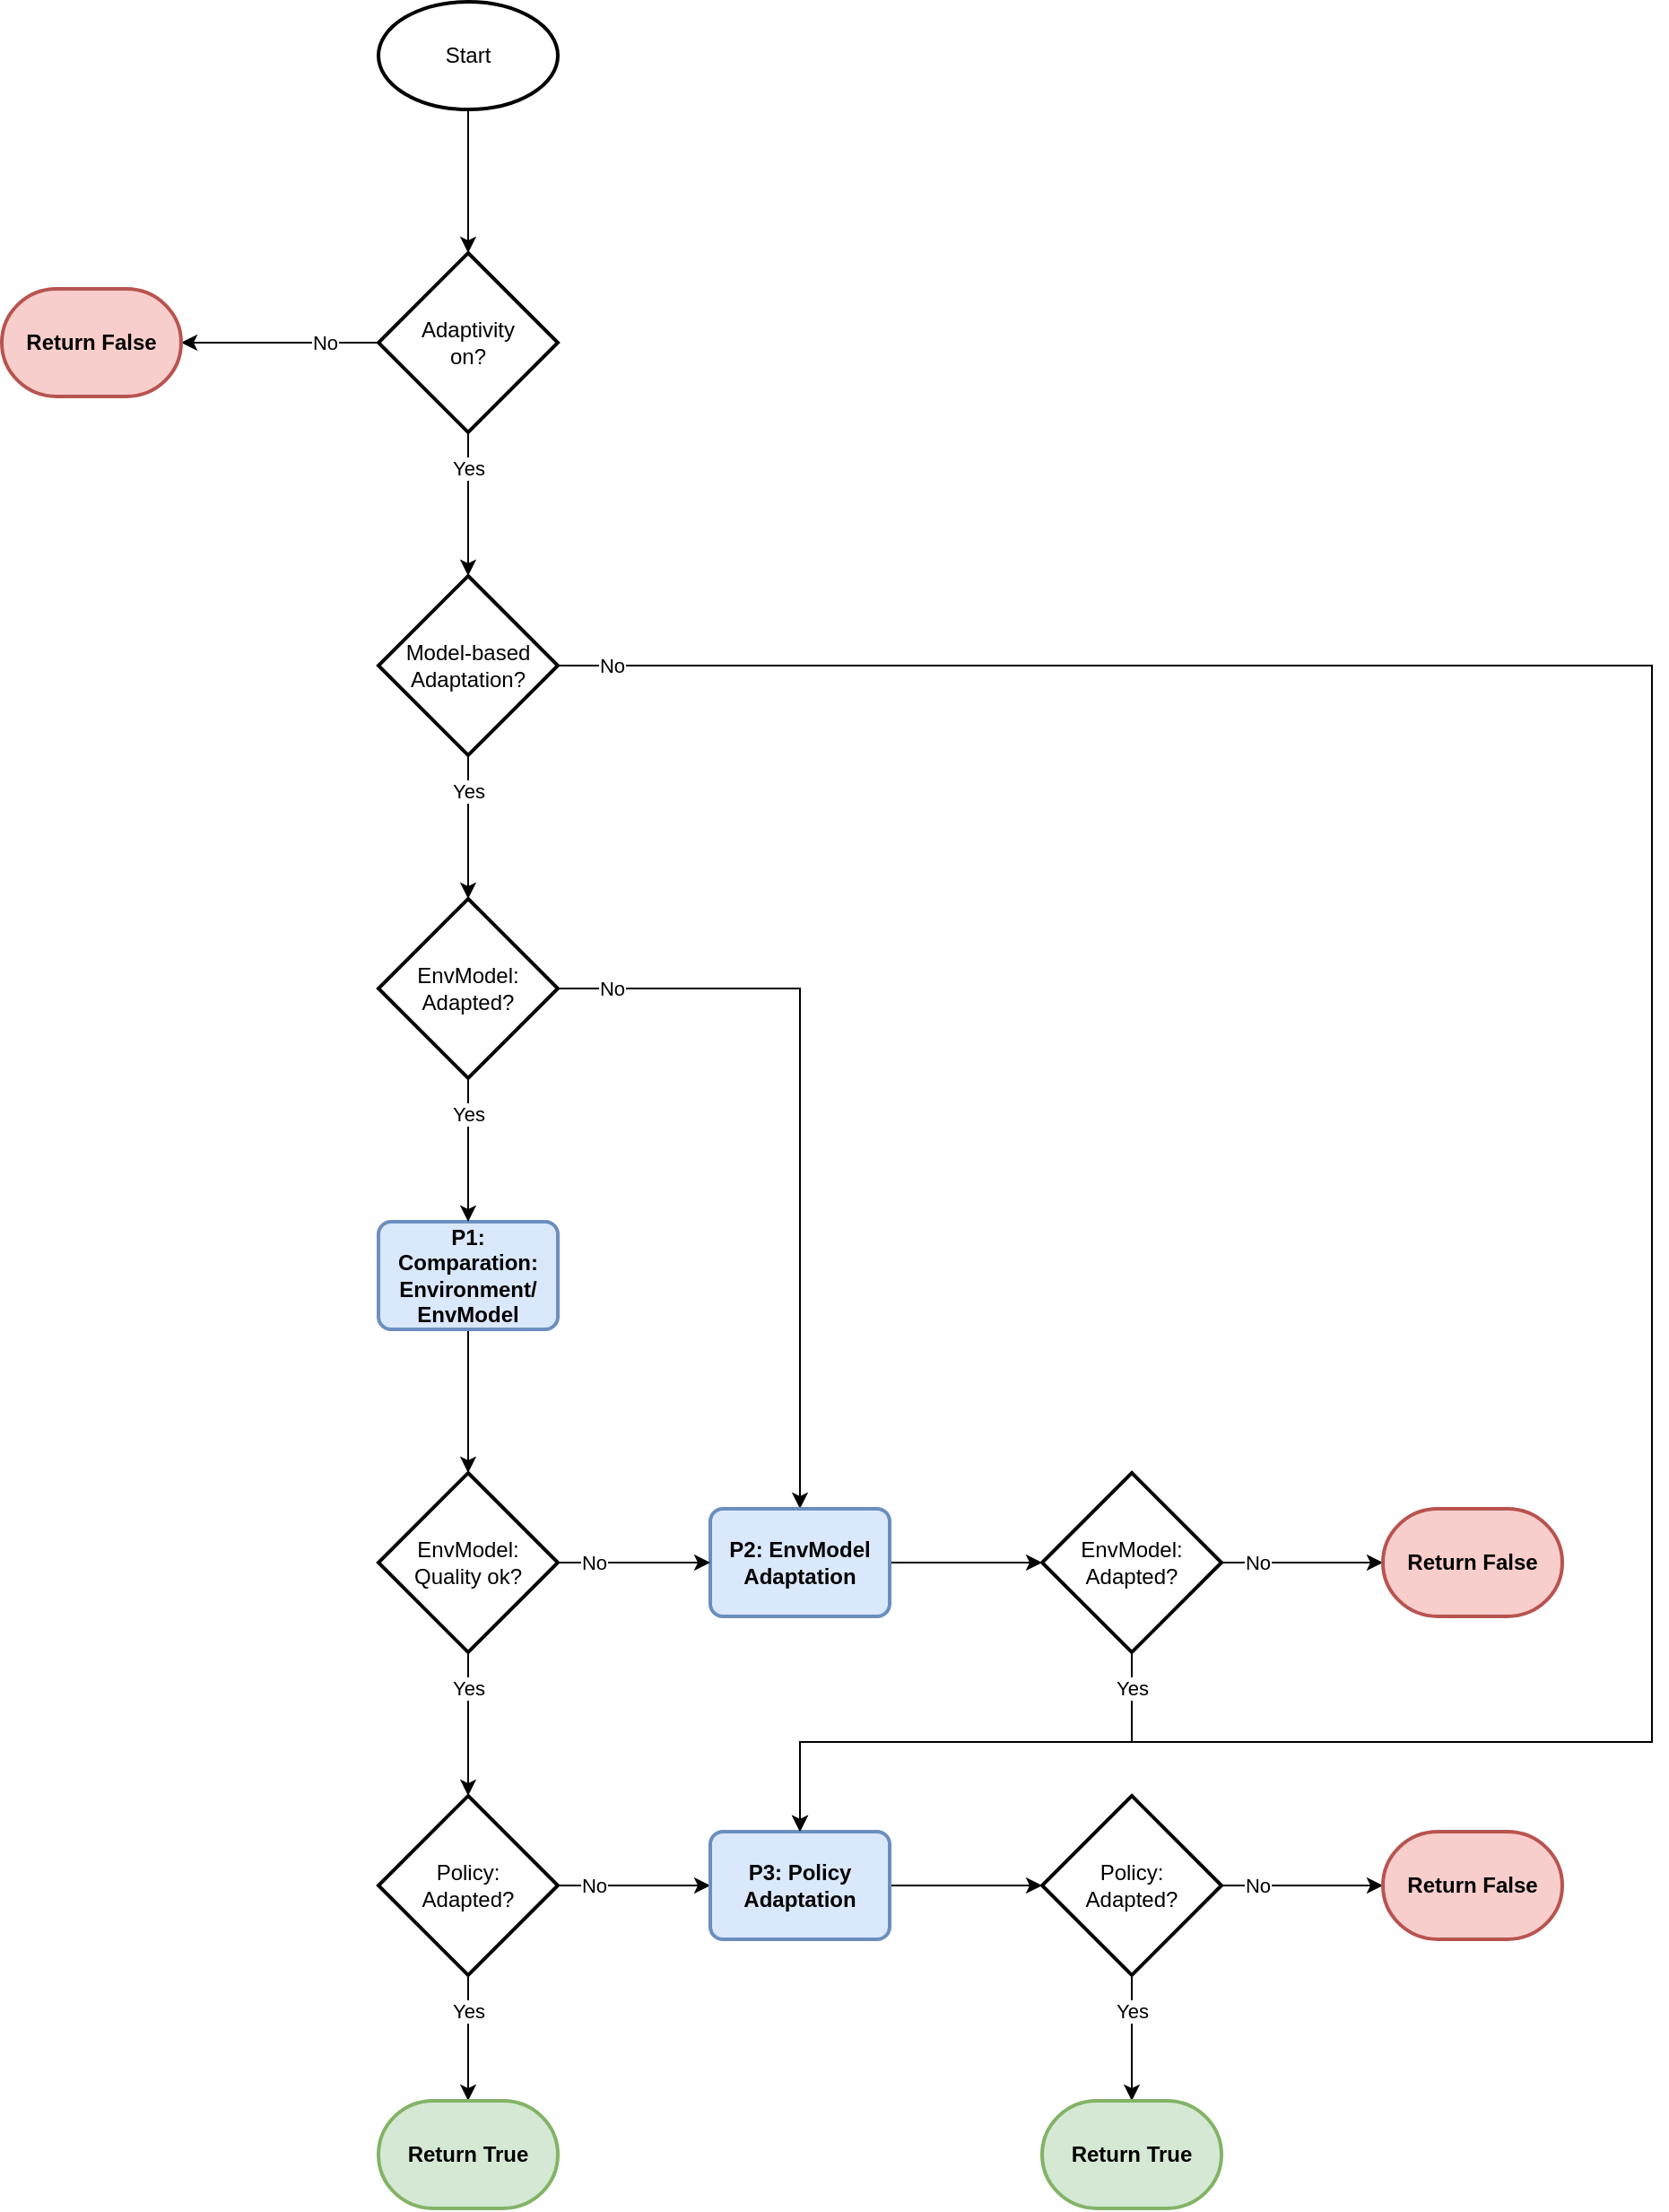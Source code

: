 <mxfile version="14.9.6" type="device"><diagram id="C5RBs43oDa-KdzZeNtuy" name="Page-1"><mxGraphModel dx="2856" dy="1209" grid="1" gridSize="10" guides="1" tooltips="1" connect="1" arrows="1" fold="1" page="1" pageScale="1" pageWidth="1169" pageHeight="1654" math="0" shadow="0"><root><mxCell id="WIyWlLk6GJQsqaUBKTNV-0"/><mxCell id="WIyWlLk6GJQsqaUBKTNV-1" parent="WIyWlLk6GJQsqaUBKTNV-0"/><mxCell id="0M0FftbfuR0LJJCFjt2--46" value="" style="edgeStyle=orthogonalEdgeStyle;rounded=0;orthogonalLoop=1;jettySize=auto;html=1;" parent="WIyWlLk6GJQsqaUBKTNV-1" source="0M0FftbfuR0LJJCFjt2--0" target="0M0FftbfuR0LJJCFjt2--1" edge="1"><mxGeometry relative="1" as="geometry"/></mxCell><mxCell id="0M0FftbfuR0LJJCFjt2--0" value="Start" style="strokeWidth=2;html=1;shape=mxgraph.flowchart.start_1;whiteSpace=wrap;" parent="WIyWlLk6GJQsqaUBKTNV-1" vertex="1"><mxGeometry x="370" y="80" width="100" height="60" as="geometry"/></mxCell><mxCell id="0M0FftbfuR0LJJCFjt2--4" value="No" style="edgeStyle=orthogonalEdgeStyle;rounded=0;orthogonalLoop=1;jettySize=auto;html=1;exitX=0;exitY=0.5;exitDx=0;exitDy=0;exitPerimeter=0;" parent="WIyWlLk6GJQsqaUBKTNV-1" source="0M0FftbfuR0LJJCFjt2--1" target="0M0FftbfuR0LJJCFjt2--3" edge="1"><mxGeometry x="-0.455" relative="1" as="geometry"><mxPoint as="offset"/></mxGeometry></mxCell><mxCell id="HRx4TnJe2ev7AMMUYJi7-1" value="Yes" style="edgeStyle=orthogonalEdgeStyle;rounded=0;orthogonalLoop=1;jettySize=auto;html=1;" edge="1" parent="WIyWlLk6GJQsqaUBKTNV-1" source="0M0FftbfuR0LJJCFjt2--1" target="HRx4TnJe2ev7AMMUYJi7-0"><mxGeometry x="-0.5" relative="1" as="geometry"><Array as="points"><mxPoint x="420" y="320"/><mxPoint x="420" y="320"/></Array><mxPoint as="offset"/></mxGeometry></mxCell><mxCell id="0M0FftbfuR0LJJCFjt2--1" value="Adaptivity&lt;br&gt;on?" style="strokeWidth=2;html=1;shape=mxgraph.flowchart.decision;whiteSpace=wrap;" parent="WIyWlLk6GJQsqaUBKTNV-1" vertex="1"><mxGeometry x="370" y="220" width="100" height="100" as="geometry"/></mxCell><mxCell id="0M0FftbfuR0LJJCFjt2--3" value="Return False" style="strokeWidth=2;html=1;shape=mxgraph.flowchart.terminator;whiteSpace=wrap;fillColor=#f8cecc;strokeColor=#b85450;fontStyle=1" parent="WIyWlLk6GJQsqaUBKTNV-1" vertex="1"><mxGeometry x="160" y="240" width="100" height="60" as="geometry"/></mxCell><mxCell id="0M0FftbfuR0LJJCFjt2--55" value="" style="edgeStyle=orthogonalEdgeStyle;rounded=0;orthogonalLoop=1;jettySize=auto;html=1;" parent="WIyWlLk6GJQsqaUBKTNV-1" source="0M0FftbfuR0LJJCFjt2--5" target="0M0FftbfuR0LJJCFjt2--47" edge="1"><mxGeometry relative="1" as="geometry"/></mxCell><mxCell id="0M0FftbfuR0LJJCFjt2--5" value="P1: Comparation:&lt;br&gt;Environment/&lt;br&gt;EnvModel" style="rounded=1;whiteSpace=wrap;html=1;absoluteArcSize=1;arcSize=14;strokeWidth=2;fillColor=#dae8fc;strokeColor=#6c8ebf;fontStyle=1" parent="WIyWlLk6GJQsqaUBKTNV-1" vertex="1"><mxGeometry x="370" y="760" width="100" height="60" as="geometry"/></mxCell><mxCell id="0M0FftbfuR0LJJCFjt2--52" value="No" style="edgeStyle=orthogonalEdgeStyle;rounded=0;orthogonalLoop=1;jettySize=auto;html=1;entryX=0.5;entryY=0;entryDx=0;entryDy=0;" parent="WIyWlLk6GJQsqaUBKTNV-1" source="0M0FftbfuR0LJJCFjt2--8" target="0M0FftbfuR0LJJCFjt2--14" edge="1"><mxGeometry x="-0.86" relative="1" as="geometry"><mxPoint as="offset"/></mxGeometry></mxCell><mxCell id="0M0FftbfuR0LJJCFjt2--53" value="Yes" style="edgeStyle=orthogonalEdgeStyle;rounded=0;orthogonalLoop=1;jettySize=auto;html=1;" parent="WIyWlLk6GJQsqaUBKTNV-1" source="0M0FftbfuR0LJJCFjt2--8" target="0M0FftbfuR0LJJCFjt2--5" edge="1"><mxGeometry x="-0.5" relative="1" as="geometry"><mxPoint as="offset"/></mxGeometry></mxCell><mxCell id="0M0FftbfuR0LJJCFjt2--8" value="EnvModel:&lt;br&gt;Adapted?" style="strokeWidth=2;html=1;shape=mxgraph.flowchart.decision;whiteSpace=wrap;" parent="WIyWlLk6GJQsqaUBKTNV-1" vertex="1"><mxGeometry x="370" y="580" width="100" height="100" as="geometry"/></mxCell><mxCell id="0M0FftbfuR0LJJCFjt2--38" value="No" style="edgeStyle=orthogonalEdgeStyle;rounded=0;orthogonalLoop=1;jettySize=auto;html=1;" parent="WIyWlLk6GJQsqaUBKTNV-1" source="0M0FftbfuR0LJJCFjt2--10" target="0M0FftbfuR0LJJCFjt2--16" edge="1"><mxGeometry x="-0.529" relative="1" as="geometry"><mxPoint as="offset"/></mxGeometry></mxCell><mxCell id="0M0FftbfuR0LJJCFjt2--40" value="Yes" style="edgeStyle=orthogonalEdgeStyle;rounded=0;orthogonalLoop=1;jettySize=auto;html=1;" parent="WIyWlLk6GJQsqaUBKTNV-1" source="0M0FftbfuR0LJJCFjt2--10" target="0M0FftbfuR0LJJCFjt2--27" edge="1"><mxGeometry x="-0.429" relative="1" as="geometry"><Array as="points"><mxPoint x="420" y="1210"/><mxPoint x="420" y="1210"/></Array><mxPoint as="offset"/></mxGeometry></mxCell><mxCell id="0M0FftbfuR0LJJCFjt2--10" value="Policy:&lt;br&gt;Adapted?" style="strokeWidth=2;html=1;shape=mxgraph.flowchart.decision;whiteSpace=wrap;" parent="WIyWlLk6GJQsqaUBKTNV-1" vertex="1"><mxGeometry x="370" y="1080" width="100" height="100" as="geometry"/></mxCell><mxCell id="0M0FftbfuR0LJJCFjt2--37" value="No" style="edgeStyle=orthogonalEdgeStyle;rounded=0;orthogonalLoop=1;jettySize=auto;html=1;" parent="WIyWlLk6GJQsqaUBKTNV-1" source="0M0FftbfuR0LJJCFjt2--12" target="0M0FftbfuR0LJJCFjt2--36" edge="1"><mxGeometry x="-0.556" relative="1" as="geometry"><mxPoint as="offset"/></mxGeometry></mxCell><mxCell id="0M0FftbfuR0LJJCFjt2--51" value="Yes" style="edgeStyle=orthogonalEdgeStyle;rounded=0;orthogonalLoop=1;jettySize=auto;html=1;entryX=0.5;entryY=0;entryDx=0;entryDy=0;" parent="WIyWlLk6GJQsqaUBKTNV-1" source="0M0FftbfuR0LJJCFjt2--12" target="0M0FftbfuR0LJJCFjt2--16" edge="1"><mxGeometry x="-0.86" relative="1" as="geometry"><Array as="points"><mxPoint x="790" y="1050"/><mxPoint x="605" y="1050"/></Array><mxPoint as="offset"/></mxGeometry></mxCell><mxCell id="0M0FftbfuR0LJJCFjt2--12" value="EnvModel:&lt;br&gt;Adapted?" style="strokeWidth=2;html=1;shape=mxgraph.flowchart.decision;whiteSpace=wrap;" parent="WIyWlLk6GJQsqaUBKTNV-1" vertex="1"><mxGeometry x="740" y="900" width="100" height="100" as="geometry"/></mxCell><mxCell id="0M0FftbfuR0LJJCFjt2--35" value="" style="edgeStyle=orthogonalEdgeStyle;rounded=0;orthogonalLoop=1;jettySize=auto;html=1;" parent="WIyWlLk6GJQsqaUBKTNV-1" source="0M0FftbfuR0LJJCFjt2--14" target="0M0FftbfuR0LJJCFjt2--12" edge="1"><mxGeometry relative="1" as="geometry"/></mxCell><mxCell id="0M0FftbfuR0LJJCFjt2--14" value="P2: EnvModel&lt;br&gt;Adaptation" style="rounded=1;whiteSpace=wrap;html=1;absoluteArcSize=1;arcSize=14;strokeWidth=2;fillColor=#dae8fc;strokeColor=#6c8ebf;fontStyle=1" parent="WIyWlLk6GJQsqaUBKTNV-1" vertex="1"><mxGeometry x="555" y="920" width="100" height="60" as="geometry"/></mxCell><mxCell id="0M0FftbfuR0LJJCFjt2--39" value="" style="edgeStyle=orthogonalEdgeStyle;rounded=0;orthogonalLoop=1;jettySize=auto;html=1;" parent="WIyWlLk6GJQsqaUBKTNV-1" source="0M0FftbfuR0LJJCFjt2--16" target="0M0FftbfuR0LJJCFjt2--22" edge="1"><mxGeometry relative="1" as="geometry"/></mxCell><mxCell id="0M0FftbfuR0LJJCFjt2--16" value="P3: Policy Adaptation" style="rounded=1;whiteSpace=wrap;html=1;absoluteArcSize=1;arcSize=14;strokeWidth=2;fontStyle=1;fillColor=#dae8fc;strokeColor=#6c8ebf;" parent="WIyWlLk6GJQsqaUBKTNV-1" vertex="1"><mxGeometry x="555" y="1100" width="100" height="60" as="geometry"/></mxCell><mxCell id="0M0FftbfuR0LJJCFjt2--43" value="No" style="edgeStyle=orthogonalEdgeStyle;rounded=0;orthogonalLoop=1;jettySize=auto;html=1;" parent="WIyWlLk6GJQsqaUBKTNV-1" source="0M0FftbfuR0LJJCFjt2--22" target="0M0FftbfuR0LJJCFjt2--42" edge="1"><mxGeometry x="-0.556" relative="1" as="geometry"><mxPoint as="offset"/></mxGeometry></mxCell><mxCell id="0M0FftbfuR0LJJCFjt2--44" value="Yes" style="edgeStyle=orthogonalEdgeStyle;rounded=0;orthogonalLoop=1;jettySize=auto;html=1;" parent="WIyWlLk6GJQsqaUBKTNV-1" source="0M0FftbfuR0LJJCFjt2--22" target="0M0FftbfuR0LJJCFjt2--41" edge="1"><mxGeometry x="-0.429" relative="1" as="geometry"><Array as="points"><mxPoint x="790" y="1200"/><mxPoint x="790" y="1200"/></Array><mxPoint as="offset"/></mxGeometry></mxCell><mxCell id="0M0FftbfuR0LJJCFjt2--22" value="Policy:&lt;br&gt;Adapted?" style="strokeWidth=2;html=1;shape=mxgraph.flowchart.decision;whiteSpace=wrap;" parent="WIyWlLk6GJQsqaUBKTNV-1" vertex="1"><mxGeometry x="740" y="1080" width="100" height="100" as="geometry"/></mxCell><mxCell id="0M0FftbfuR0LJJCFjt2--27" value="Return True" style="strokeWidth=2;html=1;shape=mxgraph.flowchart.terminator;whiteSpace=wrap;strokeColor=#82b366;fillColor=#d5e8d4;fontStyle=1" parent="WIyWlLk6GJQsqaUBKTNV-1" vertex="1"><mxGeometry x="370" y="1250" width="100" height="60" as="geometry"/></mxCell><mxCell id="0M0FftbfuR0LJJCFjt2--36" value="Return False" style="strokeWidth=2;html=1;shape=mxgraph.flowchart.terminator;whiteSpace=wrap;fillColor=#f8cecc;strokeColor=#b85450;fontStyle=1" parent="WIyWlLk6GJQsqaUBKTNV-1" vertex="1"><mxGeometry x="930" y="920" width="100" height="60" as="geometry"/></mxCell><mxCell id="0M0FftbfuR0LJJCFjt2--41" value="Return True" style="strokeWidth=2;html=1;shape=mxgraph.flowchart.terminator;whiteSpace=wrap;strokeColor=#82b366;fillColor=#d5e8d4;fontStyle=1" parent="WIyWlLk6GJQsqaUBKTNV-1" vertex="1"><mxGeometry x="740" y="1250" width="100" height="60" as="geometry"/></mxCell><mxCell id="0M0FftbfuR0LJJCFjt2--42" value="Return False" style="strokeWidth=2;html=1;shape=mxgraph.flowchart.terminator;whiteSpace=wrap;fillColor=#f8cecc;strokeColor=#b85450;fontStyle=1" parent="WIyWlLk6GJQsqaUBKTNV-1" vertex="1"><mxGeometry x="930" y="1100" width="100" height="60" as="geometry"/></mxCell><mxCell id="0M0FftbfuR0LJJCFjt2--49" value="Yes" style="edgeStyle=orthogonalEdgeStyle;rounded=0;orthogonalLoop=1;jettySize=auto;html=1;" parent="WIyWlLk6GJQsqaUBKTNV-1" source="0M0FftbfuR0LJJCFjt2--47" target="0M0FftbfuR0LJJCFjt2--10" edge="1"><mxGeometry x="-0.5" relative="1" as="geometry"><mxPoint as="offset"/></mxGeometry></mxCell><mxCell id="0M0FftbfuR0LJJCFjt2--50" value="No" style="edgeStyle=orthogonalEdgeStyle;rounded=0;orthogonalLoop=1;jettySize=auto;html=1;" parent="WIyWlLk6GJQsqaUBKTNV-1" source="0M0FftbfuR0LJJCFjt2--47" target="0M0FftbfuR0LJJCFjt2--14" edge="1"><mxGeometry x="-0.529" relative="1" as="geometry"><mxPoint as="offset"/></mxGeometry></mxCell><mxCell id="0M0FftbfuR0LJJCFjt2--47" value="EnvModel:&lt;br&gt;Quality ok?" style="strokeWidth=2;html=1;shape=mxgraph.flowchart.decision;whiteSpace=wrap;" parent="WIyWlLk6GJQsqaUBKTNV-1" vertex="1"><mxGeometry x="370" y="900" width="100" height="100" as="geometry"/></mxCell><mxCell id="HRx4TnJe2ev7AMMUYJi7-2" value="Yes" style="edgeStyle=orthogonalEdgeStyle;rounded=0;orthogonalLoop=1;jettySize=auto;html=1;" edge="1" parent="WIyWlLk6GJQsqaUBKTNV-1" source="HRx4TnJe2ev7AMMUYJi7-0" target="0M0FftbfuR0LJJCFjt2--8"><mxGeometry x="-0.5" relative="1" as="geometry"><mxPoint as="offset"/></mxGeometry></mxCell><mxCell id="HRx4TnJe2ev7AMMUYJi7-3" value="No" style="edgeStyle=orthogonalEdgeStyle;rounded=0;orthogonalLoop=1;jettySize=auto;html=1;entryX=0.5;entryY=0;entryDx=0;entryDy=0;" edge="1" parent="WIyWlLk6GJQsqaUBKTNV-1" source="HRx4TnJe2ev7AMMUYJi7-0" target="0M0FftbfuR0LJJCFjt2--16"><mxGeometry x="-0.966" relative="1" as="geometry"><Array as="points"><mxPoint x="1080" y="450"/><mxPoint x="1080" y="1050"/><mxPoint x="605" y="1050"/></Array><mxPoint as="offset"/></mxGeometry></mxCell><mxCell id="HRx4TnJe2ev7AMMUYJi7-0" value="Model-based&lt;br&gt;Adaptation?" style="strokeWidth=2;html=1;shape=mxgraph.flowchart.decision;whiteSpace=wrap;" vertex="1" parent="WIyWlLk6GJQsqaUBKTNV-1"><mxGeometry x="370" y="400" width="100" height="100" as="geometry"/></mxCell></root></mxGraphModel></diagram></mxfile>